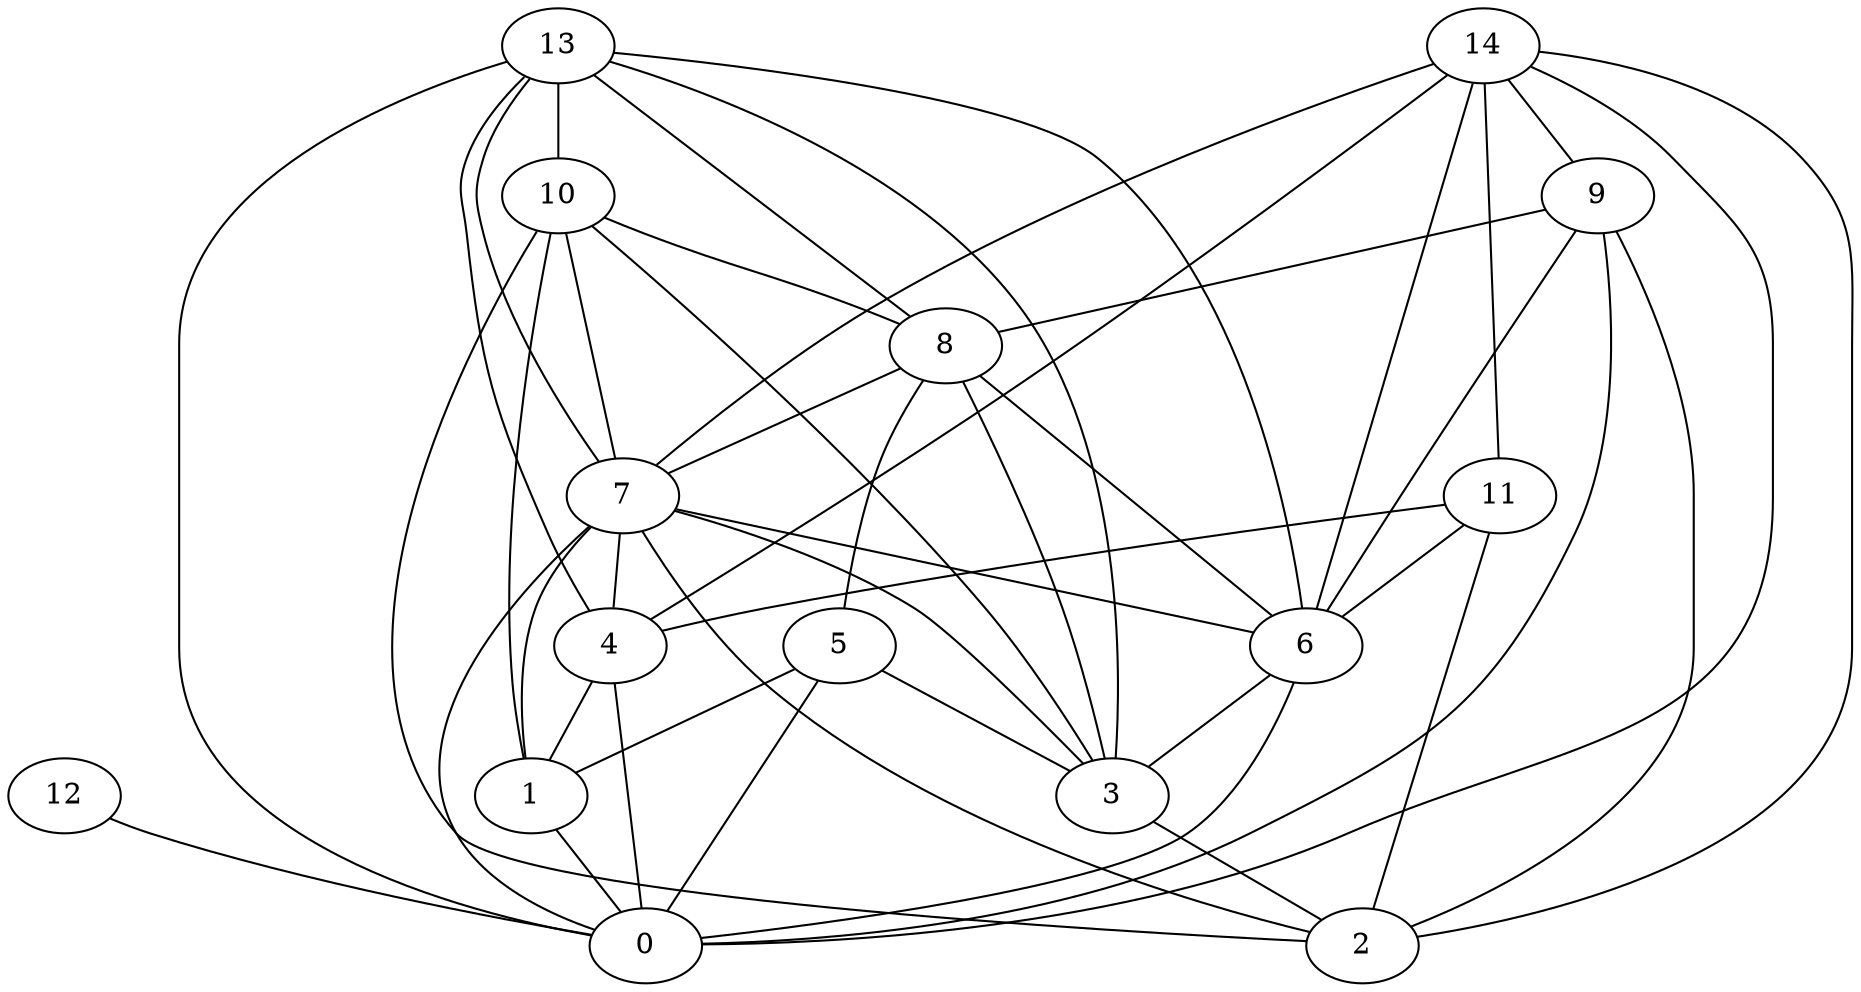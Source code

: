 digraph "sensornet-topology" {
label = "";
rankdir="BT";"0"->"1" [arrowhead = "both"] 
"0"->"4" [arrowhead = "both"] 
"0"->"5" [arrowhead = "both"] 
"0"->"6" [arrowhead = "both"] 
"0"->"7" [arrowhead = "both"] 
"0"->"9" [arrowhead = "both"] 
"0"->"12" [arrowhead = "both"] 
"0"->"13" [arrowhead = "both"] 
"0"->"14" [arrowhead = "both"] 
"1"->"4" [arrowhead = "both"] 
"1"->"5" [arrowhead = "both"] 
"1"->"7" [arrowhead = "both"] 
"1"->"10" [arrowhead = "both"] 
"2"->"3" [arrowhead = "both"] 
"2"->"7" [arrowhead = "both"] 
"2"->"9" [arrowhead = "both"] 
"2"->"10" [arrowhead = "both"] 
"2"->"11" [arrowhead = "both"] 
"2"->"14" [arrowhead = "both"] 
"3"->"5" [arrowhead = "both"] 
"3"->"6" [arrowhead = "both"] 
"3"->"7" [arrowhead = "both"] 
"3"->"8" [arrowhead = "both"] 
"3"->"10" [arrowhead = "both"] 
"3"->"13" [arrowhead = "both"] 
"4"->"7" [arrowhead = "both"] 
"4"->"11" [arrowhead = "both"] 
"4"->"13" [arrowhead = "both"] 
"4"->"14" [arrowhead = "both"] 
"5"->"8" [arrowhead = "both"] 
"6"->"7" [arrowhead = "both"] 
"6"->"8" [arrowhead = "both"] 
"6"->"9" [arrowhead = "both"] 
"6"->"11" [arrowhead = "both"] 
"6"->"13" [arrowhead = "both"] 
"6"->"14" [arrowhead = "both"] 
"7"->"8" [arrowhead = "both"] 
"7"->"10" [arrowhead = "both"] 
"7"->"13" [arrowhead = "both"] 
"7"->"14" [arrowhead = "both"] 
"8"->"9" [arrowhead = "both"] 
"8"->"10" [arrowhead = "both"] 
"8"->"13" [arrowhead = "both"] 
"9"->"14" [arrowhead = "both"] 
"10"->"13" [arrowhead = "both"] 
"11"->"14" [arrowhead = "both"] 
}